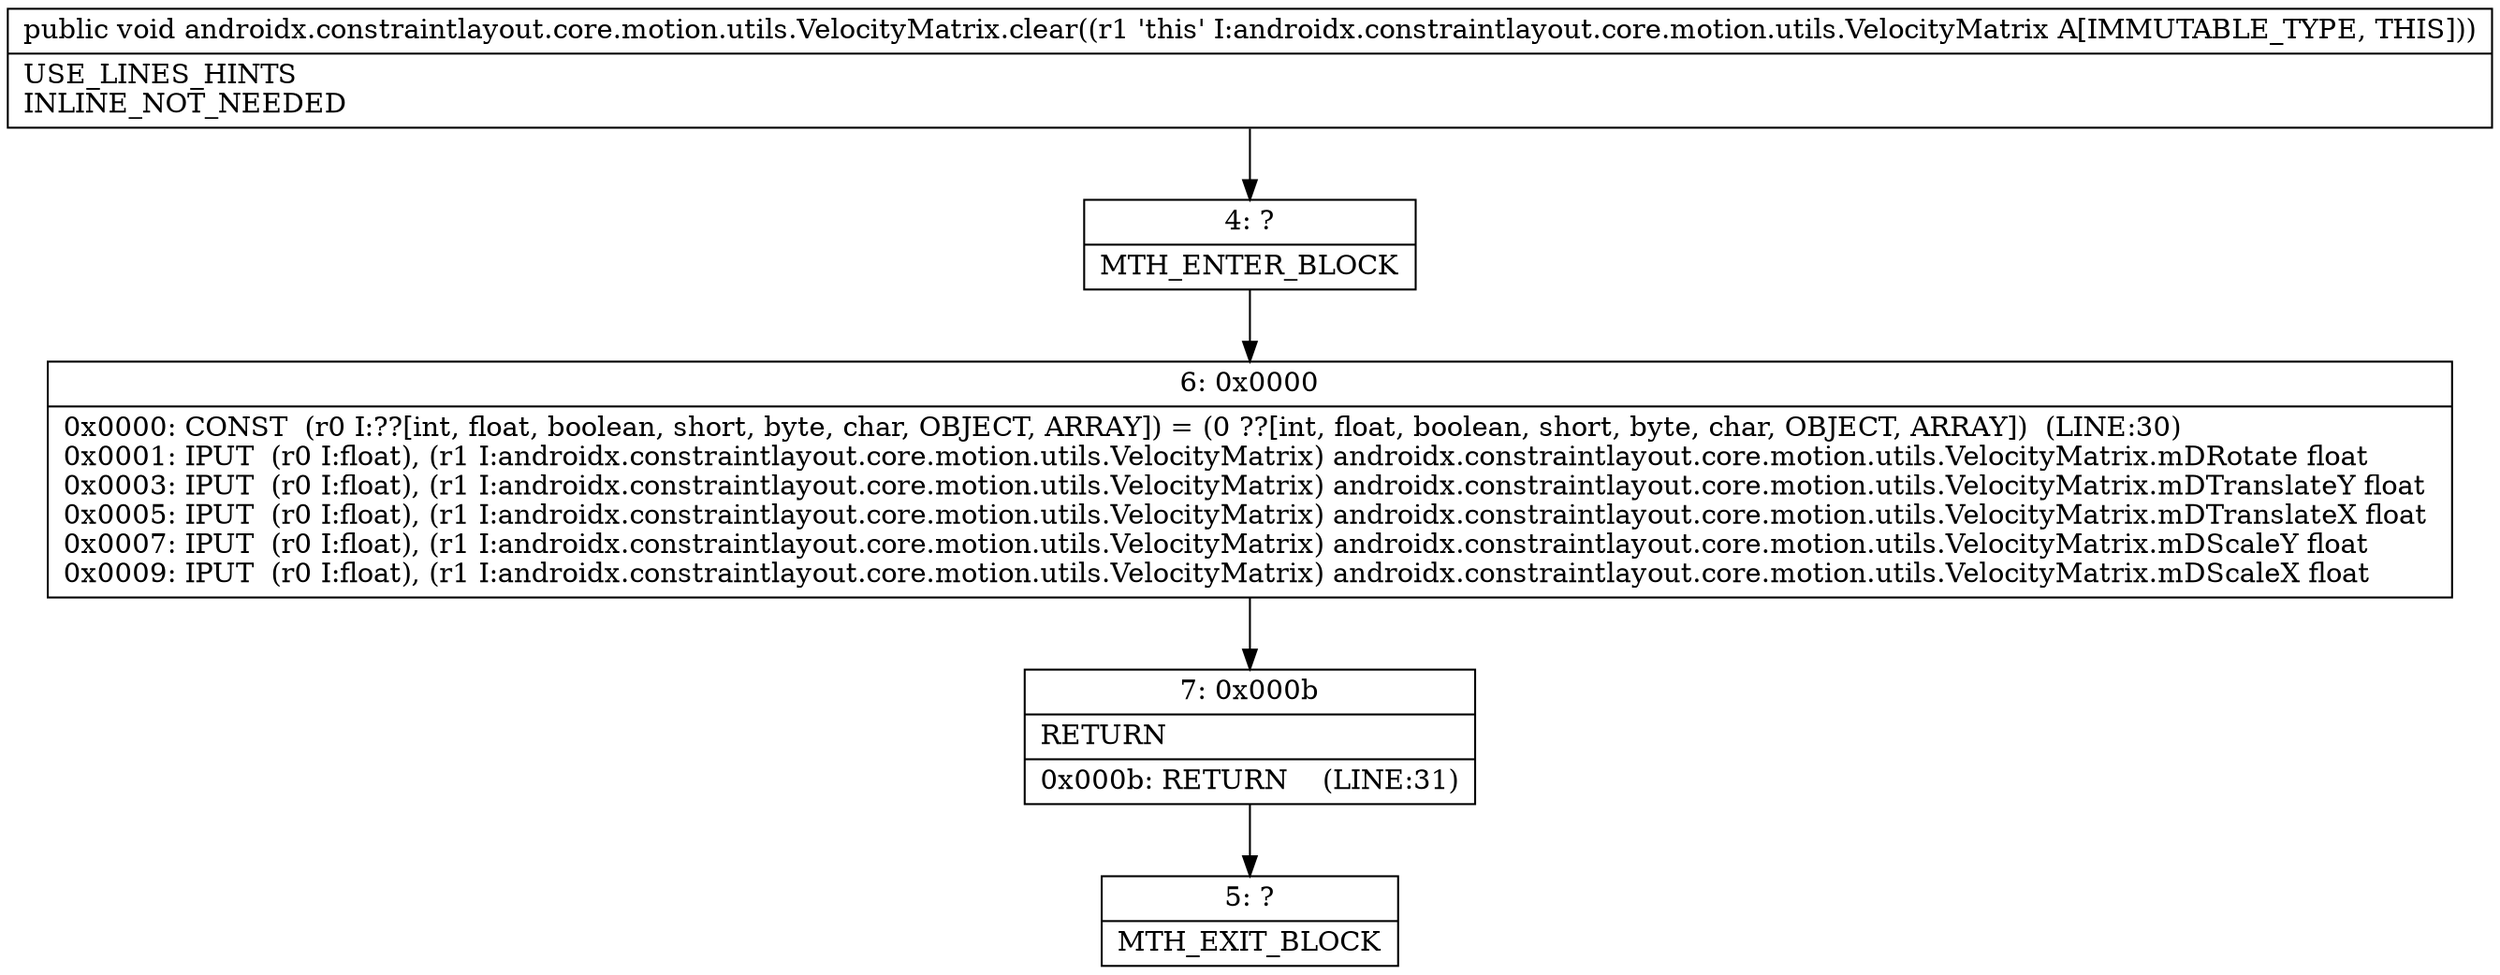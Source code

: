 digraph "CFG forandroidx.constraintlayout.core.motion.utils.VelocityMatrix.clear()V" {
Node_4 [shape=record,label="{4\:\ ?|MTH_ENTER_BLOCK\l}"];
Node_6 [shape=record,label="{6\:\ 0x0000|0x0000: CONST  (r0 I:??[int, float, boolean, short, byte, char, OBJECT, ARRAY]) = (0 ??[int, float, boolean, short, byte, char, OBJECT, ARRAY])  (LINE:30)\l0x0001: IPUT  (r0 I:float), (r1 I:androidx.constraintlayout.core.motion.utils.VelocityMatrix) androidx.constraintlayout.core.motion.utils.VelocityMatrix.mDRotate float \l0x0003: IPUT  (r0 I:float), (r1 I:androidx.constraintlayout.core.motion.utils.VelocityMatrix) androidx.constraintlayout.core.motion.utils.VelocityMatrix.mDTranslateY float \l0x0005: IPUT  (r0 I:float), (r1 I:androidx.constraintlayout.core.motion.utils.VelocityMatrix) androidx.constraintlayout.core.motion.utils.VelocityMatrix.mDTranslateX float \l0x0007: IPUT  (r0 I:float), (r1 I:androidx.constraintlayout.core.motion.utils.VelocityMatrix) androidx.constraintlayout.core.motion.utils.VelocityMatrix.mDScaleY float \l0x0009: IPUT  (r0 I:float), (r1 I:androidx.constraintlayout.core.motion.utils.VelocityMatrix) androidx.constraintlayout.core.motion.utils.VelocityMatrix.mDScaleX float \l}"];
Node_7 [shape=record,label="{7\:\ 0x000b|RETURN\l|0x000b: RETURN    (LINE:31)\l}"];
Node_5 [shape=record,label="{5\:\ ?|MTH_EXIT_BLOCK\l}"];
MethodNode[shape=record,label="{public void androidx.constraintlayout.core.motion.utils.VelocityMatrix.clear((r1 'this' I:androidx.constraintlayout.core.motion.utils.VelocityMatrix A[IMMUTABLE_TYPE, THIS]))  | USE_LINES_HINTS\lINLINE_NOT_NEEDED\l}"];
MethodNode -> Node_4;Node_4 -> Node_6;
Node_6 -> Node_7;
Node_7 -> Node_5;
}

